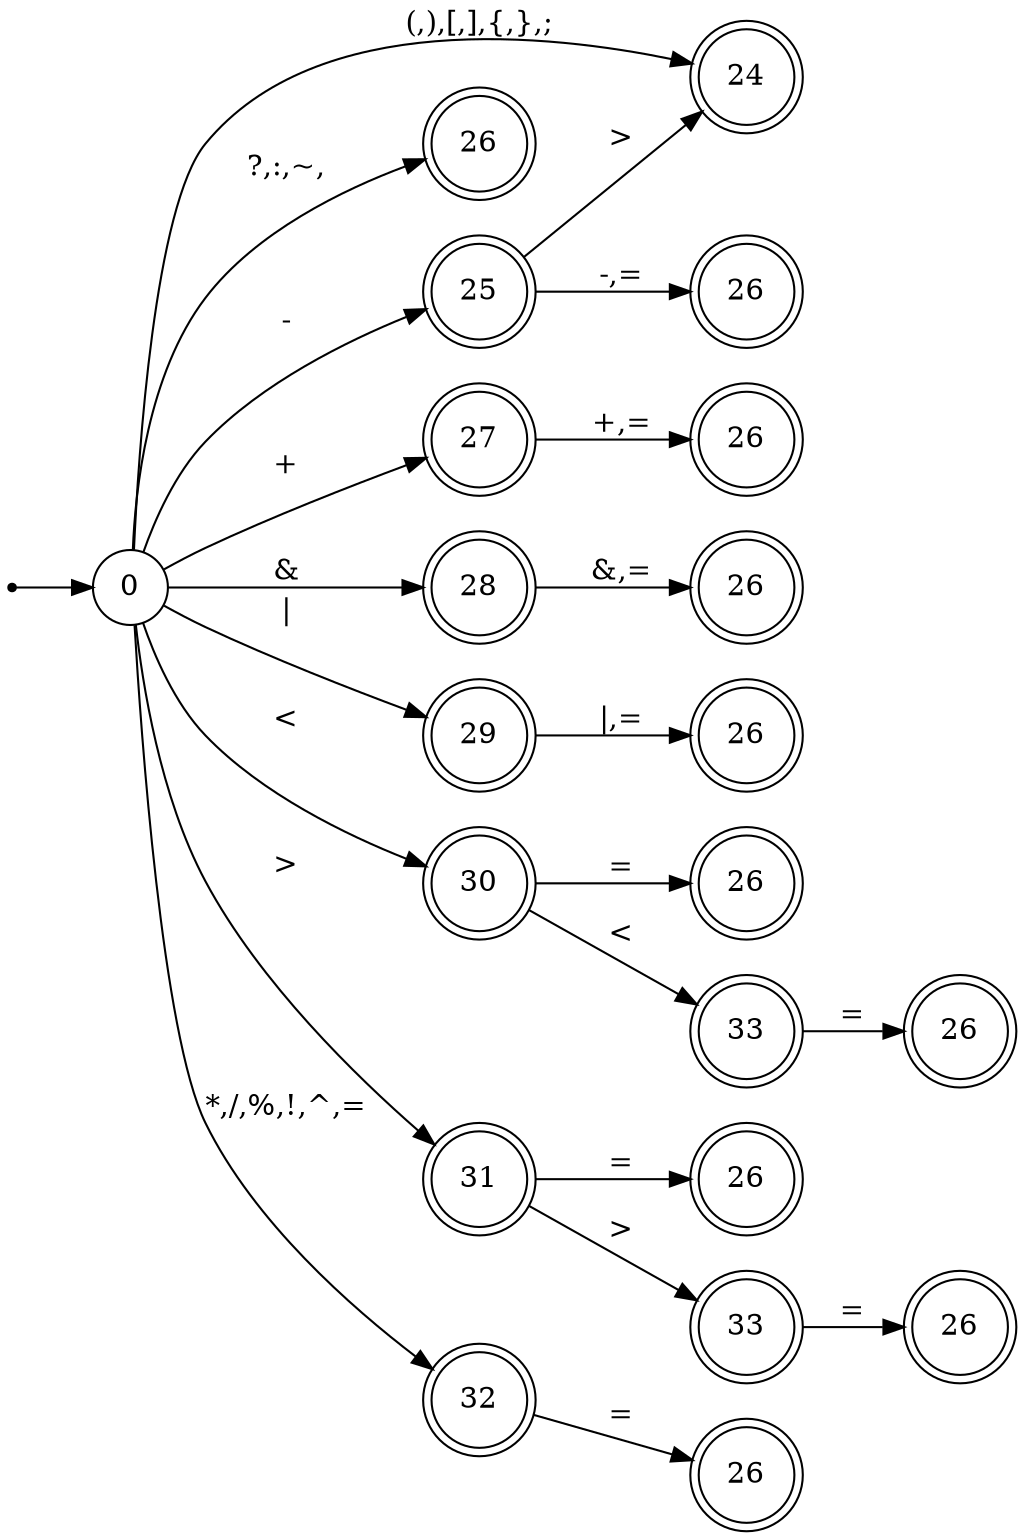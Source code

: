 digraph operater {
    rankdir=LR
    node [shape=circle]
    s [shape=point]
    s -> 0

    // delimiter
    0 -> 24 [label="(,),[,],{,},;"]
    24 [shape=doublecircle]

    // operater
    0 -> 26 [label="?,:,~,"]
    26 [shape=doublecircle]

    0 -> 25 [label="-"]
    25 -> 24 [label=">"]
    25 -> b [label="-,="]
    25 [shape=doublecircle]
    b [label=26, shape=doublecircle]

    0 -> 27 [label="+"]
    27 -> a [label="+,="]
    27 [shape=doublecircle]
    a [label=26, shape=doublecircle]
    
    0 -> 28 [label="\&"]
    28 -> c [label="\&,="]
    28 [shape=doublecircle]
    c [label=26, shape=doublecircle]
    
    0 -> 29 [label="|"]
    29 -> d [label="|,="]
    29 [shape=doublecircle]
    d [label=26, shape=doublecircle]

    0 -> 30 [label="<"]
    30 -> e [label="="]
    30 -> 33 [label="<"]
    33 -> i [label="="]
    e [label=26, shape=doublecircle]
    33 [shape=doublecircle]
    30 [shape=doublecircle]
    i [label=26, shape=doublecircle]
    
    0 -> 31 [label=">"]
    31 -> f [label="="]
    f [label=26, shape=doublecircle]
    31 -> g [label=">"]
    h [label=26, shape=doublecircle]
    g [label=33, shape=doublecircle]
    g -> h [label="="]
    31 [shape=doublecircle]

    0 -> 32 [label="*,/,%,!,^,="]
    32 -> j [label="="]
    32 [shape=doublecircle]
    j [label=26, shape=doublecircle]
}